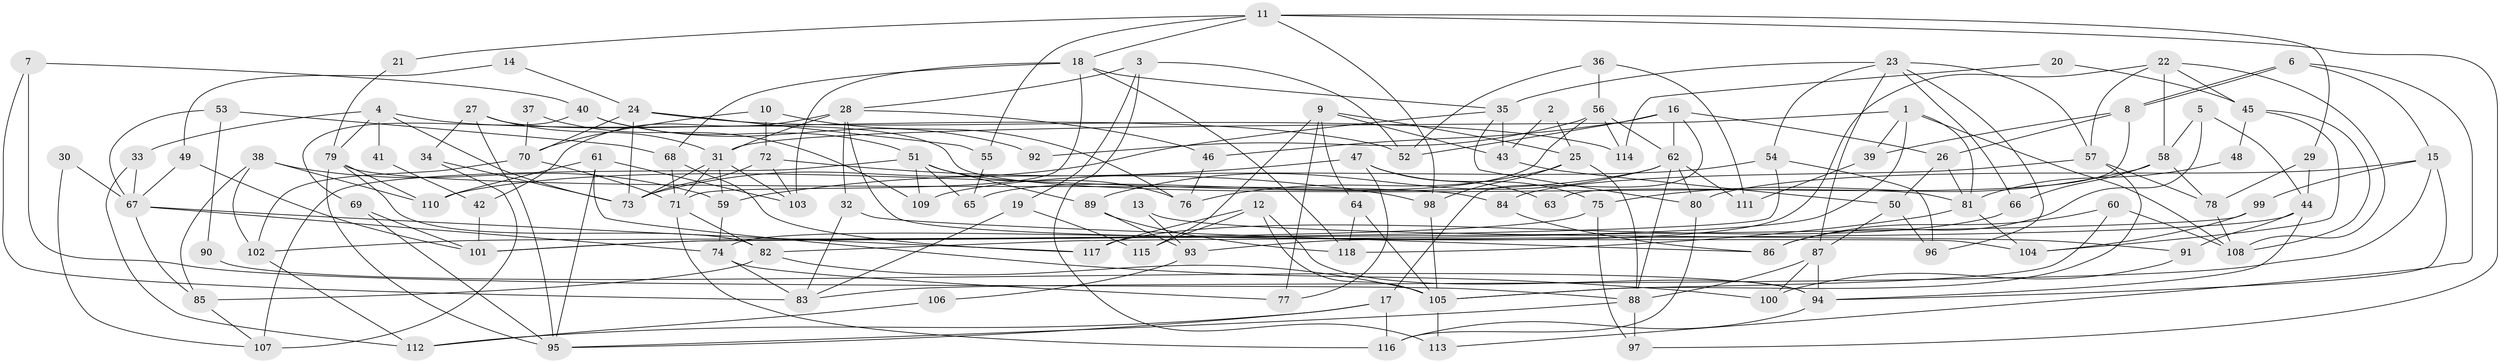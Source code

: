 // Generated by graph-tools (version 1.1) at 2025/01/03/09/25 03:01:59]
// undirected, 118 vertices, 236 edges
graph export_dot {
graph [start="1"]
  node [color=gray90,style=filled];
  1;
  2;
  3;
  4;
  5;
  6;
  7;
  8;
  9;
  10;
  11;
  12;
  13;
  14;
  15;
  16;
  17;
  18;
  19;
  20;
  21;
  22;
  23;
  24;
  25;
  26;
  27;
  28;
  29;
  30;
  31;
  32;
  33;
  34;
  35;
  36;
  37;
  38;
  39;
  40;
  41;
  42;
  43;
  44;
  45;
  46;
  47;
  48;
  49;
  50;
  51;
  52;
  53;
  54;
  55;
  56;
  57;
  58;
  59;
  60;
  61;
  62;
  63;
  64;
  65;
  66;
  67;
  68;
  69;
  70;
  71;
  72;
  73;
  74;
  75;
  76;
  77;
  78;
  79;
  80;
  81;
  82;
  83;
  84;
  85;
  86;
  87;
  88;
  89;
  90;
  91;
  92;
  93;
  94;
  95;
  96;
  97;
  98;
  99;
  100;
  101;
  102;
  103;
  104;
  105;
  106;
  107;
  108;
  109;
  110;
  111;
  112;
  113;
  114;
  115;
  116;
  117;
  118;
  1 -- 82;
  1 -- 108;
  1 -- 31;
  1 -- 39;
  1 -- 81;
  2 -- 25;
  2 -- 43;
  3 -- 52;
  3 -- 28;
  3 -- 19;
  3 -- 113;
  4 -- 73;
  4 -- 79;
  4 -- 33;
  4 -- 41;
  4 -- 52;
  5 -- 58;
  5 -- 86;
  5 -- 44;
  6 -- 15;
  6 -- 8;
  6 -- 8;
  6 -- 113;
  7 -- 88;
  7 -- 83;
  7 -- 40;
  8 -- 26;
  8 -- 39;
  8 -- 63;
  9 -- 64;
  9 -- 25;
  9 -- 43;
  9 -- 77;
  9 -- 115;
  10 -- 76;
  10 -- 70;
  10 -- 72;
  11 -- 18;
  11 -- 98;
  11 -- 21;
  11 -- 29;
  11 -- 55;
  11 -- 97;
  12 -- 105;
  12 -- 94;
  12 -- 115;
  12 -- 117;
  13 -- 93;
  13 -- 91;
  14 -- 24;
  14 -- 49;
  15 -- 83;
  15 -- 94;
  15 -- 80;
  15 -- 99;
  16 -- 17;
  16 -- 52;
  16 -- 26;
  16 -- 46;
  16 -- 62;
  17 -- 112;
  17 -- 116;
  17 -- 95;
  18 -- 35;
  18 -- 68;
  18 -- 71;
  18 -- 103;
  18 -- 118;
  19 -- 115;
  19 -- 83;
  20 -- 45;
  20 -- 114;
  21 -- 79;
  22 -- 74;
  22 -- 57;
  22 -- 45;
  22 -- 58;
  22 -- 108;
  23 -- 54;
  23 -- 35;
  23 -- 57;
  23 -- 66;
  23 -- 87;
  23 -- 96;
  24 -- 70;
  24 -- 73;
  24 -- 55;
  24 -- 114;
  25 -- 88;
  25 -- 98;
  25 -- 76;
  26 -- 81;
  26 -- 50;
  27 -- 81;
  27 -- 95;
  27 -- 31;
  27 -- 34;
  28 -- 31;
  28 -- 104;
  28 -- 32;
  28 -- 42;
  28 -- 46;
  29 -- 78;
  29 -- 44;
  30 -- 67;
  30 -- 107;
  31 -- 59;
  31 -- 71;
  31 -- 73;
  31 -- 103;
  32 -- 86;
  32 -- 83;
  33 -- 67;
  33 -- 112;
  34 -- 73;
  34 -- 107;
  35 -- 43;
  35 -- 73;
  35 -- 80;
  36 -- 56;
  36 -- 111;
  36 -- 52;
  37 -- 109;
  37 -- 70;
  38 -- 110;
  38 -- 85;
  38 -- 59;
  38 -- 102;
  39 -- 111;
  40 -- 51;
  40 -- 69;
  40 -- 92;
  41 -- 42;
  42 -- 101;
  43 -- 50;
  44 -- 91;
  44 -- 93;
  44 -- 94;
  45 -- 108;
  45 -- 48;
  45 -- 104;
  46 -- 76;
  47 -- 59;
  47 -- 77;
  47 -- 63;
  47 -- 75;
  48 -- 81;
  49 -- 67;
  49 -- 101;
  50 -- 87;
  50 -- 96;
  51 -- 107;
  51 -- 76;
  51 -- 65;
  51 -- 89;
  51 -- 109;
  53 -- 68;
  53 -- 67;
  53 -- 90;
  54 -- 96;
  54 -- 101;
  54 -- 109;
  55 -- 65;
  56 -- 65;
  56 -- 62;
  56 -- 92;
  56 -- 114;
  57 -- 105;
  57 -- 78;
  57 -- 84;
  58 -- 75;
  58 -- 66;
  58 -- 78;
  59 -- 74;
  60 -- 105;
  60 -- 108;
  60 -- 86;
  61 -- 95;
  61 -- 103;
  61 -- 100;
  61 -- 110;
  62 -- 80;
  62 -- 88;
  62 -- 89;
  62 -- 110;
  62 -- 111;
  64 -- 105;
  64 -- 118;
  66 -- 117;
  67 -- 74;
  67 -- 117;
  67 -- 85;
  68 -- 117;
  68 -- 71;
  69 -- 95;
  69 -- 101;
  70 -- 102;
  70 -- 71;
  71 -- 82;
  71 -- 116;
  72 -- 103;
  72 -- 73;
  72 -- 98;
  74 -- 83;
  74 -- 77;
  75 -- 97;
  75 -- 102;
  78 -- 108;
  79 -- 110;
  79 -- 95;
  79 -- 82;
  79 -- 84;
  80 -- 116;
  81 -- 118;
  81 -- 104;
  82 -- 85;
  82 -- 105;
  84 -- 86;
  85 -- 107;
  87 -- 94;
  87 -- 88;
  87 -- 100;
  88 -- 95;
  88 -- 97;
  89 -- 93;
  89 -- 118;
  90 -- 94;
  91 -- 100;
  93 -- 106;
  94 -- 116;
  98 -- 105;
  99 -- 104;
  99 -- 101;
  102 -- 112;
  105 -- 113;
  106 -- 112;
}
